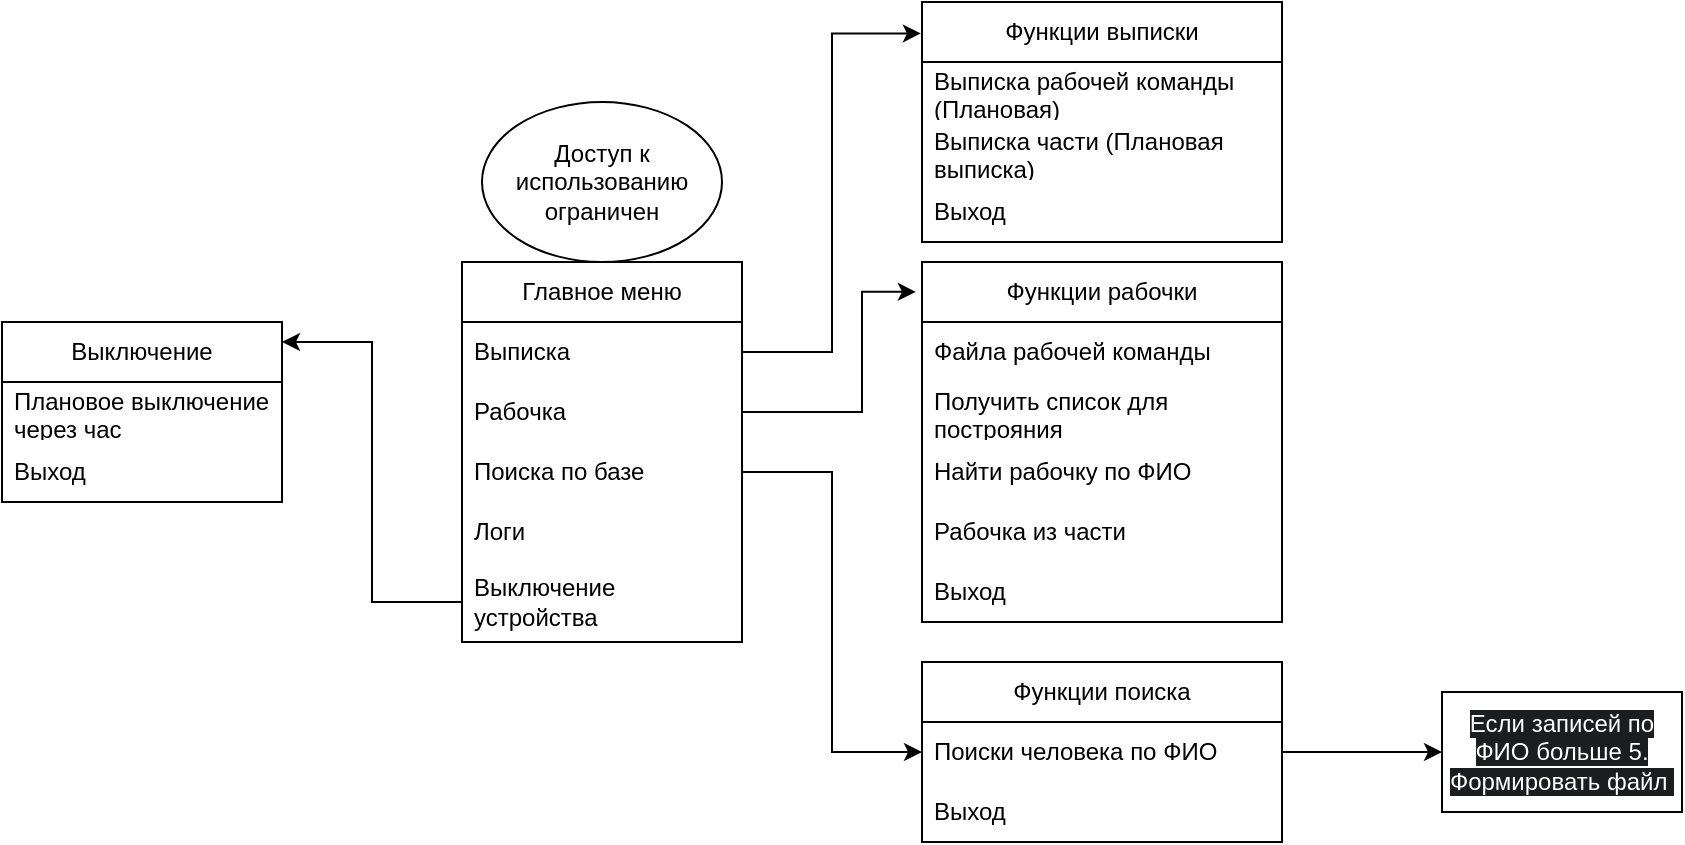 <mxfile version="27.0.5">
  <diagram name="Страница — 1" id="1rSrwHr9U7qVV7wh3rli">
    <mxGraphModel dx="1778" dy="566" grid="1" gridSize="10" guides="1" tooltips="1" connect="1" arrows="1" fold="1" page="1" pageScale="1" pageWidth="827" pageHeight="1169" math="0" shadow="0">
      <root>
        <mxCell id="0" />
        <mxCell id="1" parent="0" />
        <mxCell id="axfTV5EEDxLf-OMiJ9Dm-1" value="Главное меню" style="swimlane;fontStyle=0;childLayout=stackLayout;horizontal=1;startSize=30;horizontalStack=0;resizeParent=1;resizeParentMax=0;resizeLast=0;collapsible=1;marginBottom=0;whiteSpace=wrap;html=1;" vertex="1" parent="1">
          <mxGeometry x="170" y="130" width="140" height="190" as="geometry" />
        </mxCell>
        <mxCell id="axfTV5EEDxLf-OMiJ9Dm-2" value="Выписка" style="text;strokeColor=none;fillColor=none;align=left;verticalAlign=middle;spacingLeft=4;spacingRight=4;overflow=hidden;points=[[0,0.5],[1,0.5]];portConstraint=eastwest;rotatable=0;whiteSpace=wrap;html=1;" vertex="1" parent="axfTV5EEDxLf-OMiJ9Dm-1">
          <mxGeometry y="30" width="140" height="30" as="geometry" />
        </mxCell>
        <mxCell id="axfTV5EEDxLf-OMiJ9Dm-3" value="Рабочка" style="text;strokeColor=none;fillColor=none;align=left;verticalAlign=middle;spacingLeft=4;spacingRight=4;overflow=hidden;points=[[0,0.5],[1,0.5]];portConstraint=eastwest;rotatable=0;whiteSpace=wrap;html=1;" vertex="1" parent="axfTV5EEDxLf-OMiJ9Dm-1">
          <mxGeometry y="60" width="140" height="30" as="geometry" />
        </mxCell>
        <mxCell id="axfTV5EEDxLf-OMiJ9Dm-4" value="Поиска по базе" style="text;strokeColor=none;fillColor=none;align=left;verticalAlign=middle;spacingLeft=4;spacingRight=4;overflow=hidden;points=[[0,0.5],[1,0.5]];portConstraint=eastwest;rotatable=0;whiteSpace=wrap;html=1;" vertex="1" parent="axfTV5EEDxLf-OMiJ9Dm-1">
          <mxGeometry y="90" width="140" height="30" as="geometry" />
        </mxCell>
        <mxCell id="axfTV5EEDxLf-OMiJ9Dm-25" value="Логи" style="text;strokeColor=none;fillColor=none;align=left;verticalAlign=middle;spacingLeft=4;spacingRight=4;overflow=hidden;points=[[0,0.5],[1,0.5]];portConstraint=eastwest;rotatable=0;whiteSpace=wrap;html=1;" vertex="1" parent="axfTV5EEDxLf-OMiJ9Dm-1">
          <mxGeometry y="120" width="140" height="30" as="geometry" />
        </mxCell>
        <mxCell id="axfTV5EEDxLf-OMiJ9Dm-26" value="Выключение устройства" style="text;strokeColor=none;fillColor=none;align=left;verticalAlign=middle;spacingLeft=4;spacingRight=4;overflow=hidden;points=[[0,0.5],[1,0.5]];portConstraint=eastwest;rotatable=0;whiteSpace=wrap;html=1;" vertex="1" parent="axfTV5EEDxLf-OMiJ9Dm-1">
          <mxGeometry y="150" width="140" height="40" as="geometry" />
        </mxCell>
        <mxCell id="axfTV5EEDxLf-OMiJ9Dm-6" value="Функции выписки" style="swimlane;fontStyle=0;childLayout=stackLayout;horizontal=1;startSize=30;horizontalStack=0;resizeParent=1;resizeParentMax=0;resizeLast=0;collapsible=1;marginBottom=0;whiteSpace=wrap;html=1;" vertex="1" parent="1">
          <mxGeometry x="400" width="180" height="120" as="geometry" />
        </mxCell>
        <mxCell id="axfTV5EEDxLf-OMiJ9Dm-7" value="Выписка рабочей команды (Плановая)" style="text;strokeColor=none;fillColor=none;align=left;verticalAlign=middle;spacingLeft=4;spacingRight=4;overflow=hidden;points=[[0,0.5],[1,0.5]];portConstraint=eastwest;rotatable=0;whiteSpace=wrap;html=1;" vertex="1" parent="axfTV5EEDxLf-OMiJ9Dm-6">
          <mxGeometry y="30" width="180" height="30" as="geometry" />
        </mxCell>
        <mxCell id="axfTV5EEDxLf-OMiJ9Dm-10" value="Выписка части (Плановая выписка)" style="text;strokeColor=none;fillColor=none;align=left;verticalAlign=middle;spacingLeft=4;spacingRight=4;overflow=hidden;points=[[0,0.5],[1,0.5]];portConstraint=eastwest;rotatable=0;whiteSpace=wrap;html=1;" vertex="1" parent="axfTV5EEDxLf-OMiJ9Dm-6">
          <mxGeometry y="60" width="180" height="30" as="geometry" />
        </mxCell>
        <mxCell id="axfTV5EEDxLf-OMiJ9Dm-11" value="Выход" style="text;strokeColor=none;fillColor=none;align=left;verticalAlign=middle;spacingLeft=4;spacingRight=4;overflow=hidden;points=[[0,0.5],[1,0.5]];portConstraint=eastwest;rotatable=0;whiteSpace=wrap;html=1;" vertex="1" parent="axfTV5EEDxLf-OMiJ9Dm-6">
          <mxGeometry y="90" width="180" height="30" as="geometry" />
        </mxCell>
        <mxCell id="axfTV5EEDxLf-OMiJ9Dm-13" value="Функции рабочки" style="swimlane;fontStyle=0;childLayout=stackLayout;horizontal=1;startSize=30;horizontalStack=0;resizeParent=1;resizeParentMax=0;resizeLast=0;collapsible=1;marginBottom=0;whiteSpace=wrap;html=1;" vertex="1" parent="1">
          <mxGeometry x="400" y="130" width="180" height="180" as="geometry" />
        </mxCell>
        <mxCell id="axfTV5EEDxLf-OMiJ9Dm-14" value="Файла рабочей команды" style="text;strokeColor=none;fillColor=none;align=left;verticalAlign=middle;spacingLeft=4;spacingRight=4;overflow=hidden;points=[[0,0.5],[1,0.5]];portConstraint=eastwest;rotatable=0;whiteSpace=wrap;html=1;" vertex="1" parent="axfTV5EEDxLf-OMiJ9Dm-13">
          <mxGeometry y="30" width="180" height="30" as="geometry" />
        </mxCell>
        <mxCell id="axfTV5EEDxLf-OMiJ9Dm-15" value="Получить список для построяния" style="text;strokeColor=none;fillColor=none;align=left;verticalAlign=middle;spacingLeft=4;spacingRight=4;overflow=hidden;points=[[0,0.5],[1,0.5]];portConstraint=eastwest;rotatable=0;whiteSpace=wrap;html=1;" vertex="1" parent="axfTV5EEDxLf-OMiJ9Dm-13">
          <mxGeometry y="60" width="180" height="30" as="geometry" />
        </mxCell>
        <mxCell id="axfTV5EEDxLf-OMiJ9Dm-17" value="Найти рабочку по ФИО" style="text;strokeColor=none;fillColor=none;align=left;verticalAlign=middle;spacingLeft=4;spacingRight=4;overflow=hidden;points=[[0,0.5],[1,0.5]];portConstraint=eastwest;rotatable=0;whiteSpace=wrap;html=1;" vertex="1" parent="axfTV5EEDxLf-OMiJ9Dm-13">
          <mxGeometry y="90" width="180" height="30" as="geometry" />
        </mxCell>
        <mxCell id="axfTV5EEDxLf-OMiJ9Dm-18" value="Рабочка из части" style="text;strokeColor=none;fillColor=none;align=left;verticalAlign=middle;spacingLeft=4;spacingRight=4;overflow=hidden;points=[[0,0.5],[1,0.5]];portConstraint=eastwest;rotatable=0;whiteSpace=wrap;html=1;" vertex="1" parent="axfTV5EEDxLf-OMiJ9Dm-13">
          <mxGeometry y="120" width="180" height="30" as="geometry" />
        </mxCell>
        <mxCell id="axfTV5EEDxLf-OMiJ9Dm-19" value="Выход" style="text;strokeColor=none;fillColor=none;align=left;verticalAlign=middle;spacingLeft=4;spacingRight=4;overflow=hidden;points=[[0,0.5],[1,0.5]];portConstraint=eastwest;rotatable=0;whiteSpace=wrap;html=1;" vertex="1" parent="axfTV5EEDxLf-OMiJ9Dm-13">
          <mxGeometry y="150" width="180" height="30" as="geometry" />
        </mxCell>
        <mxCell id="axfTV5EEDxLf-OMiJ9Dm-20" value="Функции поиска" style="swimlane;fontStyle=0;childLayout=stackLayout;horizontal=1;startSize=30;horizontalStack=0;resizeParent=1;resizeParentMax=0;resizeLast=0;collapsible=1;marginBottom=0;whiteSpace=wrap;html=1;" vertex="1" parent="1">
          <mxGeometry x="400" y="330" width="180" height="90" as="geometry" />
        </mxCell>
        <mxCell id="axfTV5EEDxLf-OMiJ9Dm-21" value="Поиски человека по ФИО&amp;nbsp;" style="text;strokeColor=none;fillColor=none;align=left;verticalAlign=middle;spacingLeft=4;spacingRight=4;overflow=hidden;points=[[0,0.5],[1,0.5]];portConstraint=eastwest;rotatable=0;whiteSpace=wrap;html=1;" vertex="1" parent="axfTV5EEDxLf-OMiJ9Dm-20">
          <mxGeometry y="30" width="180" height="30" as="geometry" />
        </mxCell>
        <mxCell id="axfTV5EEDxLf-OMiJ9Dm-23" value="Выход" style="text;strokeColor=none;fillColor=none;align=left;verticalAlign=middle;spacingLeft=4;spacingRight=4;overflow=hidden;points=[[0,0.5],[1,0.5]];portConstraint=eastwest;rotatable=0;whiteSpace=wrap;html=1;" vertex="1" parent="axfTV5EEDxLf-OMiJ9Dm-20">
          <mxGeometry y="60" width="180" height="30" as="geometry" />
        </mxCell>
        <mxCell id="axfTV5EEDxLf-OMiJ9Dm-27" value="Выключение" style="swimlane;fontStyle=0;childLayout=stackLayout;horizontal=1;startSize=30;horizontalStack=0;resizeParent=1;resizeParentMax=0;resizeLast=0;collapsible=1;marginBottom=0;whiteSpace=wrap;html=1;" vertex="1" parent="1">
          <mxGeometry x="-60" y="160" width="140" height="90" as="geometry" />
        </mxCell>
        <mxCell id="axfTV5EEDxLf-OMiJ9Dm-29" value="Плановое выключение через час" style="text;strokeColor=none;fillColor=none;align=left;verticalAlign=middle;spacingLeft=4;spacingRight=4;overflow=hidden;points=[[0,0.5],[1,0.5]];portConstraint=eastwest;rotatable=0;whiteSpace=wrap;html=1;" vertex="1" parent="axfTV5EEDxLf-OMiJ9Dm-27">
          <mxGeometry y="30" width="140" height="30" as="geometry" />
        </mxCell>
        <mxCell id="axfTV5EEDxLf-OMiJ9Dm-30" value="Выход" style="text;strokeColor=none;fillColor=none;align=left;verticalAlign=middle;spacingLeft=4;spacingRight=4;overflow=hidden;points=[[0,0.5],[1,0.5]];portConstraint=eastwest;rotatable=0;whiteSpace=wrap;html=1;" vertex="1" parent="axfTV5EEDxLf-OMiJ9Dm-27">
          <mxGeometry y="60" width="140" height="30" as="geometry" />
        </mxCell>
        <mxCell id="axfTV5EEDxLf-OMiJ9Dm-32" style="edgeStyle=orthogonalEdgeStyle;rounded=0;orthogonalLoop=1;jettySize=auto;html=1;entryX=1;entryY=0.111;entryDx=0;entryDy=0;entryPerimeter=0;" edge="1" parent="1" source="axfTV5EEDxLf-OMiJ9Dm-26" target="axfTV5EEDxLf-OMiJ9Dm-27">
          <mxGeometry relative="1" as="geometry" />
        </mxCell>
        <mxCell id="axfTV5EEDxLf-OMiJ9Dm-33" style="edgeStyle=orthogonalEdgeStyle;rounded=0;orthogonalLoop=1;jettySize=auto;html=1;entryX=-0.003;entryY=0.131;entryDx=0;entryDy=0;entryPerimeter=0;" edge="1" parent="1" source="axfTV5EEDxLf-OMiJ9Dm-2" target="axfTV5EEDxLf-OMiJ9Dm-6">
          <mxGeometry relative="1" as="geometry" />
        </mxCell>
        <mxCell id="axfTV5EEDxLf-OMiJ9Dm-34" style="edgeStyle=orthogonalEdgeStyle;rounded=0;orthogonalLoop=1;jettySize=auto;html=1;entryX=-0.017;entryY=0.083;entryDx=0;entryDy=0;entryPerimeter=0;" edge="1" parent="1" source="axfTV5EEDxLf-OMiJ9Dm-3" target="axfTV5EEDxLf-OMiJ9Dm-13">
          <mxGeometry relative="1" as="geometry">
            <Array as="points">
              <mxPoint x="370" y="205" />
              <mxPoint x="370" y="145" />
            </Array>
          </mxGeometry>
        </mxCell>
        <mxCell id="axfTV5EEDxLf-OMiJ9Dm-36" value="&lt;span style=&quot;color: rgb(255, 255, 255); font-family: Helvetica; font-size: 12px; font-style: normal; font-variant-ligatures: normal; font-variant-caps: normal; font-weight: 400; letter-spacing: normal; orphans: 2; text-align: center; text-indent: 0px; text-transform: none; widows: 2; word-spacing: 0px; -webkit-text-stroke-width: 0px; white-space: normal; background-color: rgb(27, 29, 30); text-decoration-thickness: initial; text-decoration-style: initial; text-decoration-color: initial; display: inline !important; float: none;&quot;&gt;Если записей по ФИО больше 5. Формировать файл&amp;nbsp;&lt;/span&gt;" style="rounded=0;whiteSpace=wrap;html=1;" vertex="1" parent="1">
          <mxGeometry x="660" y="345" width="120" height="60" as="geometry" />
        </mxCell>
        <mxCell id="axfTV5EEDxLf-OMiJ9Dm-37" style="edgeStyle=orthogonalEdgeStyle;rounded=0;orthogonalLoop=1;jettySize=auto;html=1;" edge="1" parent="1" source="axfTV5EEDxLf-OMiJ9Dm-21" target="axfTV5EEDxLf-OMiJ9Dm-36">
          <mxGeometry relative="1" as="geometry" />
        </mxCell>
        <mxCell id="axfTV5EEDxLf-OMiJ9Dm-38" style="edgeStyle=orthogonalEdgeStyle;rounded=0;orthogonalLoop=1;jettySize=auto;html=1;entryX=0;entryY=0.5;entryDx=0;entryDy=0;" edge="1" parent="1" source="axfTV5EEDxLf-OMiJ9Dm-4" target="axfTV5EEDxLf-OMiJ9Dm-21">
          <mxGeometry relative="1" as="geometry" />
        </mxCell>
        <mxCell id="axfTV5EEDxLf-OMiJ9Dm-40" value="Доступ к использованию&lt;div&gt;ограничен&lt;/div&gt;" style="ellipse;whiteSpace=wrap;html=1;" vertex="1" parent="1">
          <mxGeometry x="180" y="50" width="120" height="80" as="geometry" />
        </mxCell>
      </root>
    </mxGraphModel>
  </diagram>
</mxfile>
